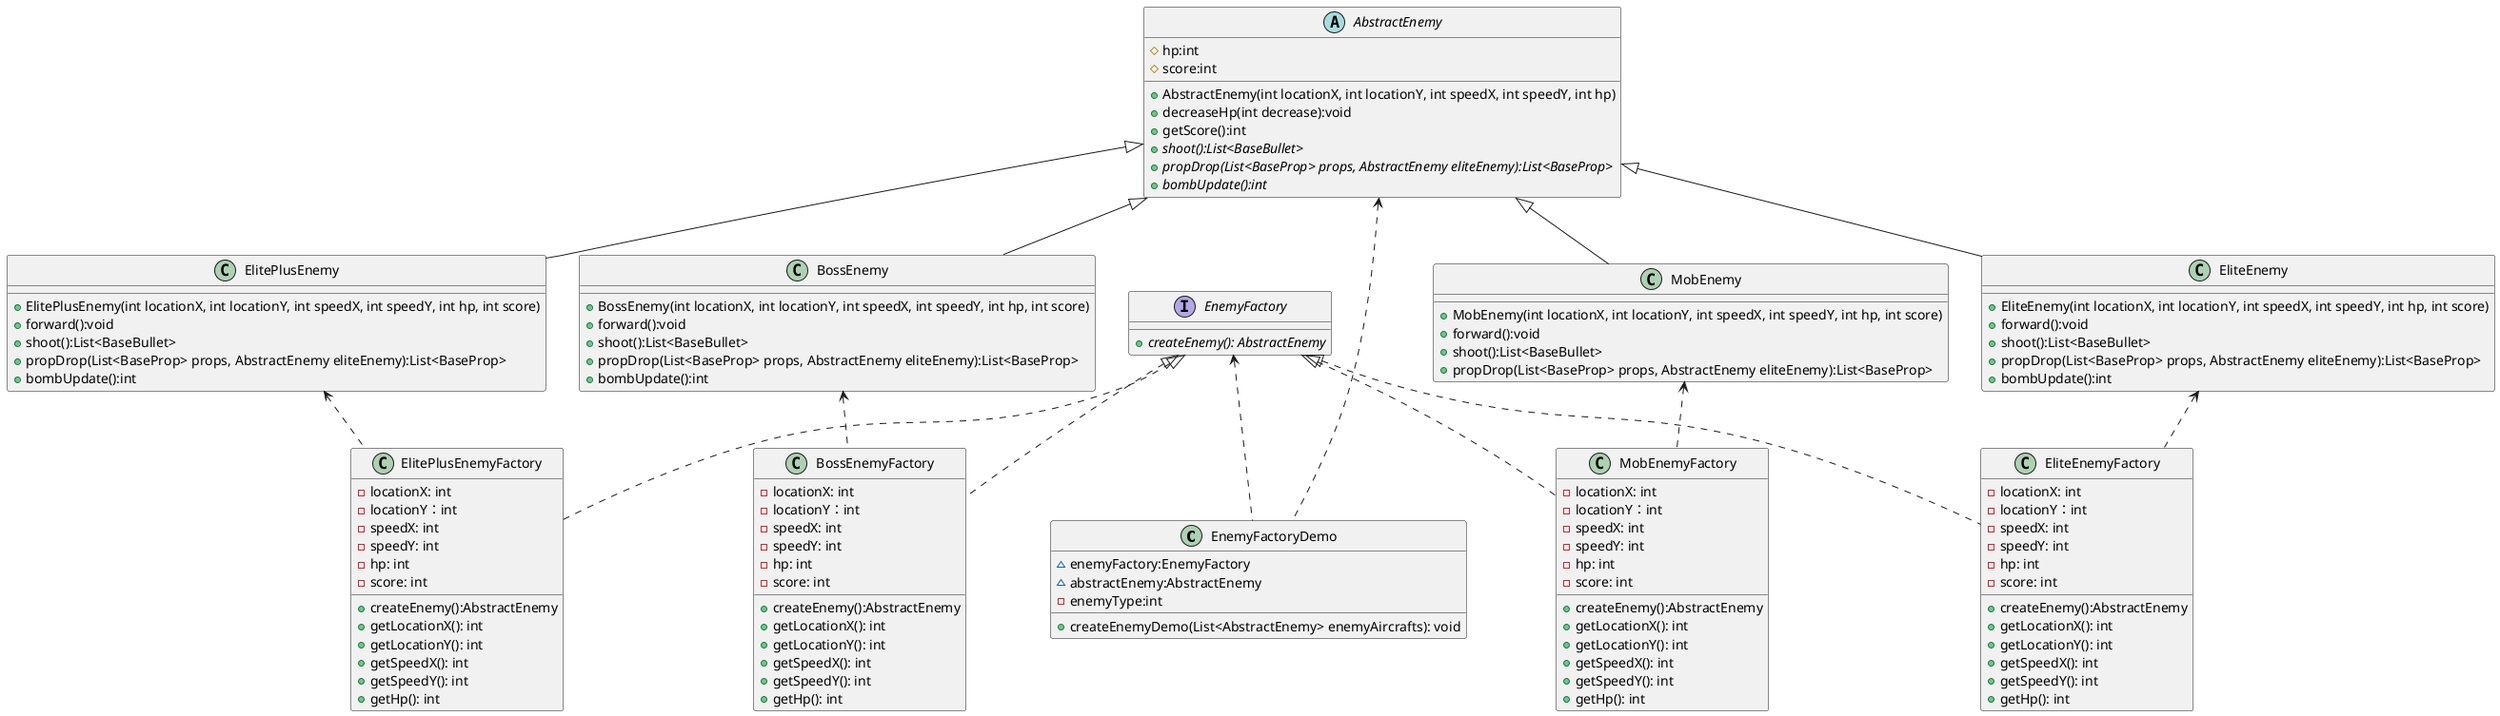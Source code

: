 @startuml
'https://plantuml.com/class-diagram

class EnemyFactoryDemo
{
    ~ enemyFactory:EnemyFactory
    ~ abstractEnemy:AbstractEnemy
    - enemyType:int
    + createEnemyDemo(List<AbstractEnemy> enemyAircrafts): void
}

abstract class AbstractEnemy
{
    # hp:int
    # score:int
    + AbstractEnemy(int locationX, int locationY, int speedX, int speedY, int hp)
    + decreaseHp(int decrease):void
    + getScore():int
    + {abstract} shoot():List<BaseBullet>
    + {abstract} propDrop(List<BaseProp> props, AbstractEnemy eliteEnemy):List<BaseProp>
    + {abstract} bombUpdate():int
}

interface EnemyFactory
{
    + {abstract} createEnemy(): AbstractEnemy
}

AbstractEnemy <.. EnemyFactoryDemo
EnemyFactory <.. EnemyFactoryDemo

class MobEnemy {
    + MobEnemy(int locationX, int locationY, int speedX, int speedY, int hp, int score)
    + forward():void
    + shoot():List<BaseBullet>
    + propDrop(List<BaseProp> props, AbstractEnemy eliteEnemy):List<BaseProp>
}

class EliteEnemy {
    + EliteEnemy(int locationX, int locationY, int speedX, int speedY, int hp, int score)
    + forward():void
    + shoot():List<BaseBullet>
    + propDrop(List<BaseProp> props, AbstractEnemy eliteEnemy):List<BaseProp>
    + bombUpdate():int
}

class ElitePlusEnemy {
    + ElitePlusEnemy(int locationX, int locationY, int speedX, int speedY, int hp, int score)
    + forward():void
    + shoot():List<BaseBullet>
    + propDrop(List<BaseProp> props, AbstractEnemy eliteEnemy):List<BaseProp>
    + bombUpdate():int
}

class BossEnemy {
    + BossEnemy(int locationX, int locationY, int speedX, int speedY, int hp, int score)
    + forward():void
    + shoot():List<BaseBullet>
    + propDrop(List<BaseProp> props, AbstractEnemy eliteEnemy):List<BaseProp>
    + bombUpdate():int
}

class MobEnemyFactory
{
    - locationX: int
    - locationY：int
    - speedX: int
    - speedY: int
    - hp: int
    - score: int
    + createEnemy():AbstractEnemy
    + getLocationX(): int
    + getLocationY(): int
    + getSpeedX(): int
    + getSpeedY(): int
    + getHp(): int
}

class EliteEnemyFactory
{
     - locationX: int
     - locationY：int
     - speedX: int
     - speedY: int
     - hp: int
     - score: int
     + createEnemy():AbstractEnemy
     + getLocationX(): int
     + getLocationY(): int
     + getSpeedX(): int
     + getSpeedY(): int
     + getHp(): int
}

class ElitePlusEnemyFactory
{
     - locationX: int
     - locationY：int
     - speedX: int
     - speedY: int
     - hp: int
     - score: int
     + createEnemy():AbstractEnemy
     + getLocationX(): int
     + getLocationY(): int
     + getSpeedX(): int
     + getSpeedY(): int
     + getHp(): int
}

class BossEnemyFactory
{
     - locationX: int
     - locationY：int
     - speedX: int
     - speedY: int
     - hp: int
     - score: int
     + createEnemy():AbstractEnemy
     + getLocationX(): int
     + getLocationY(): int
     + getSpeedX(): int
     + getSpeedY(): int
     + getHp(): int
}

EnemyFactory <|.. MobEnemyFactory
EnemyFactory <|.. EliteEnemyFactory
EnemyFactory <|.. ElitePlusEnemyFactory
EnemyFactory <|.. BossEnemyFactory

AbstractEnemy <|-- MobEnemy
AbstractEnemy <|-- EliteEnemy
AbstractEnemy <|-- ElitePlusEnemy
AbstractEnemy <|-- BossEnemy

MobEnemy <.. MobEnemyFactory
EliteEnemy <.. EliteEnemyFactory
ElitePlusEnemy <.. ElitePlusEnemyFactory
BossEnemy <.. BossEnemyFactory

@enduml